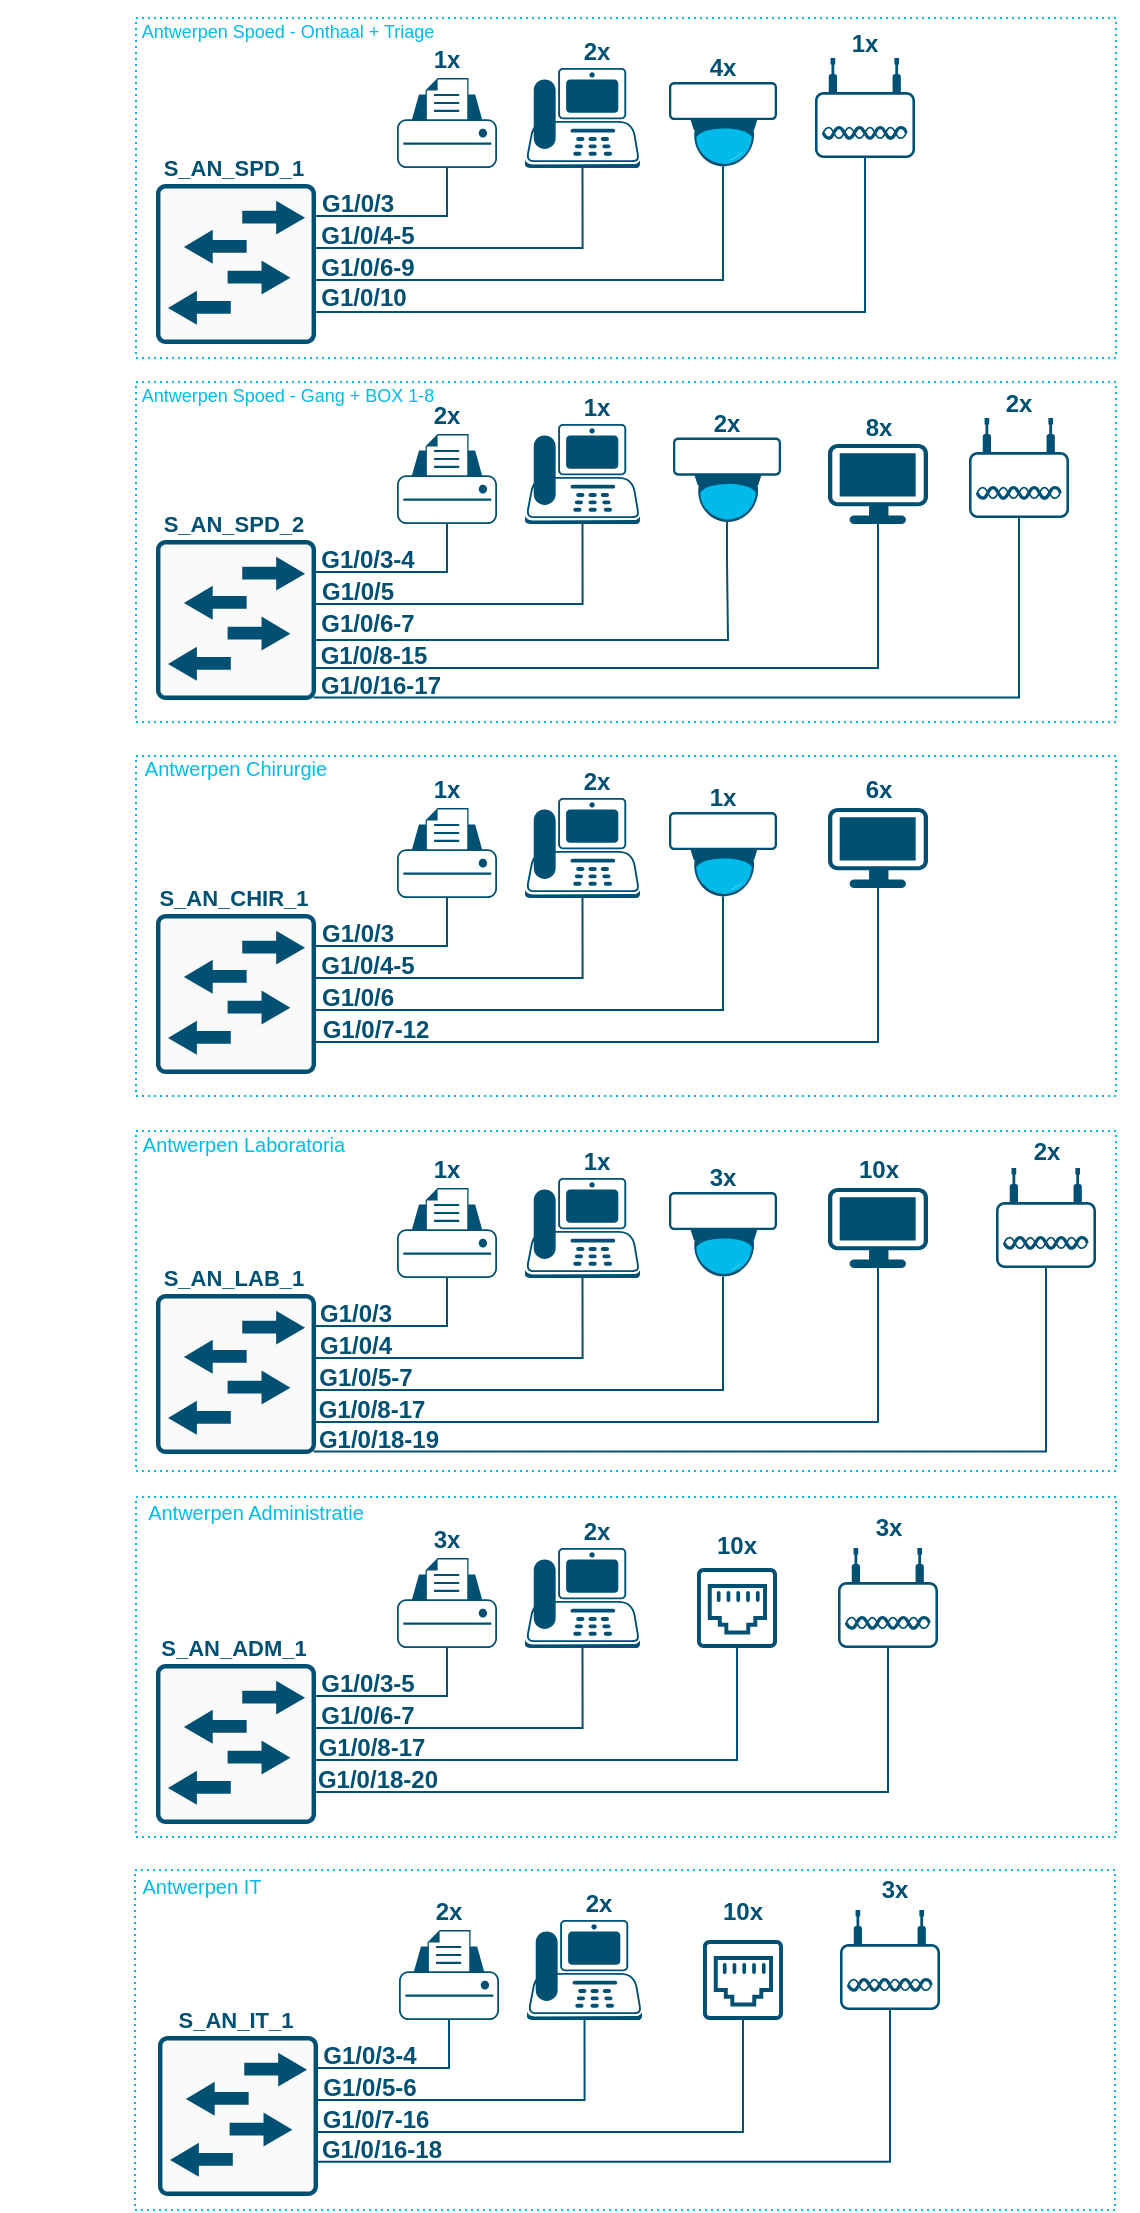 <mxfile version="24.7.17">
  <diagram name="Pagina-1" id="FfZyJJISelnO_vb4mKer">
    <mxGraphModel dx="1037" dy="549" grid="1" gridSize="10" guides="1" tooltips="1" connect="1" arrows="1" fold="1" page="1" pageScale="1" pageWidth="827" pageHeight="1169" math="0" shadow="0">
      <root>
        <mxCell id="0" />
        <mxCell id="1" parent="0" />
        <mxCell id="Db0PShTD42zC8VwYMhMY-1" value="" style="sketch=0;points=[[0,0.2,0,0,0],[0,0.4,0,0,0],[0,0.6,0,0,0],[0,0.8,0,0,0],[0.015,0.015,0,0,0],[0.015,0.985,0,0,0],[0.2,0,0,0,0],[0.2,1,0,0,0],[0.4,0,0,0,0],[0.4,1,0,0,0],[0.6,0,0,0,0],[0.6,1,0,0,0],[0.8,0,0,0,0],[0.8,1,0,0,0],[0.985,0.015,0,0,0],[0.985,0.985,0,0,0],[1,0.2,0,0,0],[1,0.4,0,0,0],[1,0.6,0,0,0],[1,0.8,0,0,0]];verticalLabelPosition=bottom;html=1;verticalAlign=top;aspect=fixed;align=center;pointerEvents=1;shape=mxgraph.cisco19.rect;prIcon=l2_switch;fillColor=#FAFAFA;strokeColor=#005073;" vertex="1" parent="1">
          <mxGeometry x="300" y="103" width="80" height="80" as="geometry" />
        </mxCell>
        <mxCell id="Db0PShTD42zC8VwYMhMY-2" value="&lt;span style=&quot;font-size: 11px;&quot;&gt;&lt;b&gt;S_AN_SPD_1&lt;/b&gt;&lt;/span&gt;" style="text;html=1;align=center;verticalAlign=middle;whiteSpace=wrap;rounded=0;fontColor=#005073;" vertex="1" parent="1">
          <mxGeometry x="309" y="80" width="60" height="30" as="geometry" />
        </mxCell>
        <mxCell id="Db0PShTD42zC8VwYMhMY-15" value="" style="points=[[0.22,0.185,0],[0.5,0,0],[0.78,0.185,0],[0.975,0.49,0],[1,0.73,0],[0.975,0.97,0],[0.5,1,0],[0.025,0.97,0],[0,0.73,0],[0.025,0.49,0]];verticalLabelPosition=bottom;sketch=0;html=1;verticalAlign=top;aspect=fixed;align=center;pointerEvents=1;shape=mxgraph.cisco19.printer;fillColor=#005073;strokeColor=none;" vertex="1" parent="1">
          <mxGeometry x="420.5" y="50" width="50" height="45" as="geometry" />
        </mxCell>
        <mxCell id="Db0PShTD42zC8VwYMhMY-16" value="" style="points=[[0.015,0.015,0],[0.5,0,0],[0.985,0.015,0],[1,0.22,0],[0.985,0.43,0],[0.73,0.85,0],[0.5,1,0],[0.285,0.85,0],[0.015,0.43,0],[0,0.22,0]];verticalLabelPosition=bottom;sketch=0;html=1;verticalAlign=top;aspect=fixed;align=center;pointerEvents=1;shape=mxgraph.cisco19.surveillance_camera;fillColor=#005073;strokeColor=none;" vertex="1" parent="1">
          <mxGeometry x="556.5" y="52" width="54" height="42.19" as="geometry" />
        </mxCell>
        <mxCell id="Db0PShTD42zC8VwYMhMY-17" value="" style="points=[[0.59,0,0],[0.87,0.015,0],[0.88,0.3,0],[0.99,0.99,0],[0.5,1,0],[0.01,0.99,0],[0.075,0.5,0],[0.17,0.115,0]];verticalLabelPosition=bottom;sketch=0;html=1;verticalAlign=top;aspect=fixed;align=center;pointerEvents=1;shape=mxgraph.cisco19.ip_phone;fillColor=#005073;strokeColor=none;" vertex="1" parent="1">
          <mxGeometry x="484.5" y="45" width="57.5" height="50" as="geometry" />
        </mxCell>
        <mxCell id="Db0PShTD42zC8VwYMhMY-30" value="G1/0/3" style="text;html=1;align=center;verticalAlign=middle;whiteSpace=wrap;rounded=0;fontFamily=Helvetica;fontSize=12;fontColor=#005073;fontStyle=1" vertex="1" parent="1">
          <mxGeometry x="370.5" y="98" width="60" height="30" as="geometry" />
        </mxCell>
        <mxCell id="Db0PShTD42zC8VwYMhMY-33" style="edgeStyle=orthogonalEdgeStyle;shape=connector;rounded=0;orthogonalLoop=1;jettySize=auto;html=1;exitX=0.5;exitY=1;exitDx=0;exitDy=0;exitPerimeter=0;entryX=1;entryY=0.2;entryDx=0;entryDy=0;entryPerimeter=0;strokeColor=#005073;align=center;verticalAlign=middle;fontFamily=Helvetica;fontSize=12;fontColor=#005073;labelBackgroundColor=default;endArrow=none;endFill=0;" edge="1" parent="1" source="Db0PShTD42zC8VwYMhMY-15" target="Db0PShTD42zC8VwYMhMY-1">
          <mxGeometry relative="1" as="geometry" />
        </mxCell>
        <mxCell id="Db0PShTD42zC8VwYMhMY-34" style="edgeStyle=orthogonalEdgeStyle;shape=connector;rounded=0;orthogonalLoop=1;jettySize=auto;html=1;exitX=0.5;exitY=1;exitDx=0;exitDy=0;exitPerimeter=0;entryX=1;entryY=0.4;entryDx=0;entryDy=0;entryPerimeter=0;strokeColor=#005073;align=center;verticalAlign=middle;fontFamily=Helvetica;fontSize=12;fontColor=#005073;labelBackgroundColor=default;endArrow=none;endFill=0;" edge="1" parent="1" source="Db0PShTD42zC8VwYMhMY-17" target="Db0PShTD42zC8VwYMhMY-1">
          <mxGeometry relative="1" as="geometry" />
        </mxCell>
        <mxCell id="Db0PShTD42zC8VwYMhMY-35" style="edgeStyle=orthogonalEdgeStyle;shape=connector;rounded=0;orthogonalLoop=1;jettySize=auto;html=1;exitX=0.5;exitY=1;exitDx=0;exitDy=0;exitPerimeter=0;entryX=1;entryY=0.6;entryDx=0;entryDy=0;entryPerimeter=0;strokeColor=#005073;align=center;verticalAlign=middle;fontFamily=Helvetica;fontSize=12;fontColor=#005073;labelBackgroundColor=default;endArrow=none;endFill=0;" edge="1" parent="1" source="Db0PShTD42zC8VwYMhMY-16" target="Db0PShTD42zC8VwYMhMY-1">
          <mxGeometry relative="1" as="geometry" />
        </mxCell>
        <mxCell id="Db0PShTD42zC8VwYMhMY-36" value="G1/0/4-5" style="text;html=1;align=center;verticalAlign=middle;whiteSpace=wrap;rounded=0;fontFamily=Helvetica;fontSize=12;fontColor=#005073;fontStyle=1" vertex="1" parent="1">
          <mxGeometry x="375.5" y="114" width="60" height="30" as="geometry" />
        </mxCell>
        <mxCell id="Db0PShTD42zC8VwYMhMY-37" value="G1/0/6-9" style="text;html=1;align=center;verticalAlign=middle;whiteSpace=wrap;rounded=0;fontFamily=Helvetica;fontSize=12;fontColor=#005073;fontStyle=1" vertex="1" parent="1">
          <mxGeometry x="376" y="130" width="60" height="30" as="geometry" />
        </mxCell>
        <mxCell id="Db0PShTD42zC8VwYMhMY-38" value="&lt;div&gt;&lt;b style=&quot;&quot;&gt;&lt;font style=&quot;font-size: 12px;&quot;&gt;1x&lt;/font&gt;&lt;/b&gt;&lt;/div&gt;" style="text;html=1;align=center;verticalAlign=middle;whiteSpace=wrap;rounded=0;fontColor=#005073;" vertex="1" parent="1">
          <mxGeometry x="400" y="26" width="91" height="30" as="geometry" />
        </mxCell>
        <mxCell id="Db0PShTD42zC8VwYMhMY-40" value="&lt;div&gt;&lt;b style=&quot;&quot;&gt;&lt;font style=&quot;font-size: 12px;&quot;&gt;2x&lt;/font&gt;&lt;/b&gt;&lt;/div&gt;" style="text;html=1;align=center;verticalAlign=middle;whiteSpace=wrap;rounded=0;fontColor=#005073;" vertex="1" parent="1">
          <mxGeometry x="474.5" y="22" width="91" height="30" as="geometry" />
        </mxCell>
        <mxCell id="Db0PShTD42zC8VwYMhMY-41" value="&lt;div&gt;&lt;b style=&quot;&quot;&gt;&lt;font style=&quot;font-size: 12px;&quot;&gt;4x&lt;/font&gt;&lt;/b&gt;&lt;/div&gt;" style="text;html=1;align=center;verticalAlign=middle;whiteSpace=wrap;rounded=0;fontColor=#005073;" vertex="1" parent="1">
          <mxGeometry x="538" y="30" width="91" height="30" as="geometry" />
        </mxCell>
        <mxCell id="Db0PShTD42zC8VwYMhMY-42" value="" style="sketch=0;points=[[0,0.2,0,0,0],[0,0.4,0,0,0],[0,0.6,0,0,0],[0,0.8,0,0,0],[0.015,0.015,0,0,0],[0.015,0.985,0,0,0],[0.2,0,0,0,0],[0.2,1,0,0,0],[0.4,0,0,0,0],[0.4,1,0,0,0],[0.6,0,0,0,0],[0.6,1,0,0,0],[0.8,0,0,0,0],[0.8,1,0,0,0],[0.985,0.015,0,0,0],[0.985,0.985,0,0,0],[1,0.2,0,0,0],[1,0.4,0,0,0],[1,0.6,0,0,0],[1,0.8,0,0,0]];verticalLabelPosition=bottom;html=1;verticalAlign=top;aspect=fixed;align=center;pointerEvents=1;shape=mxgraph.cisco19.rect;prIcon=l2_switch;fillColor=#FAFAFA;strokeColor=#005073;" vertex="1" parent="1">
          <mxGeometry x="300" y="281" width="80" height="80" as="geometry" />
        </mxCell>
        <mxCell id="Db0PShTD42zC8VwYMhMY-43" value="&lt;span style=&quot;font-size: 11px;&quot;&gt;&lt;b&gt;S_AN_SPD_2&lt;/b&gt;&lt;/span&gt;" style="text;html=1;align=center;verticalAlign=middle;whiteSpace=wrap;rounded=0;fontColor=#005073;" vertex="1" parent="1">
          <mxGeometry x="309" y="258" width="60" height="30" as="geometry" />
        </mxCell>
        <mxCell id="Db0PShTD42zC8VwYMhMY-44" value="" style="points=[[0.22,0.185,0],[0.5,0,0],[0.78,0.185,0],[0.975,0.49,0],[1,0.73,0],[0.975,0.97,0],[0.5,1,0],[0.025,0.97,0],[0,0.73,0],[0.025,0.49,0]];verticalLabelPosition=bottom;sketch=0;html=1;verticalAlign=top;aspect=fixed;align=center;pointerEvents=1;shape=mxgraph.cisco19.printer;fillColor=#005073;strokeColor=none;" vertex="1" parent="1">
          <mxGeometry x="420.5" y="228" width="50" height="45" as="geometry" />
        </mxCell>
        <mxCell id="Db0PShTD42zC8VwYMhMY-46" value="" style="points=[[0.59,0,0],[0.87,0.015,0],[0.88,0.3,0],[0.99,0.99,0],[0.5,1,0],[0.01,0.99,0],[0.075,0.5,0],[0.17,0.115,0]];verticalLabelPosition=bottom;sketch=0;html=1;verticalAlign=top;aspect=fixed;align=center;pointerEvents=1;shape=mxgraph.cisco19.ip_phone;fillColor=#005073;strokeColor=none;" vertex="1" parent="1">
          <mxGeometry x="484.5" y="223" width="57.5" height="50" as="geometry" />
        </mxCell>
        <mxCell id="Db0PShTD42zC8VwYMhMY-47" value="G1/0/3-4" style="text;html=1;align=center;verticalAlign=middle;whiteSpace=wrap;rounded=0;fontFamily=Helvetica;fontSize=12;fontColor=#005073;fontStyle=1" vertex="1" parent="1">
          <mxGeometry x="375.5" y="276" width="60" height="30" as="geometry" />
        </mxCell>
        <mxCell id="Db0PShTD42zC8VwYMhMY-48" style="edgeStyle=orthogonalEdgeStyle;shape=connector;rounded=0;orthogonalLoop=1;jettySize=auto;html=1;exitX=0.5;exitY=1;exitDx=0;exitDy=0;exitPerimeter=0;entryX=1;entryY=0.2;entryDx=0;entryDy=0;entryPerimeter=0;strokeColor=#005073;align=center;verticalAlign=middle;fontFamily=Helvetica;fontSize=12;fontColor=#005073;labelBackgroundColor=default;endArrow=none;endFill=0;" edge="1" parent="1" source="Db0PShTD42zC8VwYMhMY-44" target="Db0PShTD42zC8VwYMhMY-42">
          <mxGeometry relative="1" as="geometry" />
        </mxCell>
        <mxCell id="Db0PShTD42zC8VwYMhMY-49" style="edgeStyle=orthogonalEdgeStyle;shape=connector;rounded=0;orthogonalLoop=1;jettySize=auto;html=1;exitX=0.5;exitY=1;exitDx=0;exitDy=0;exitPerimeter=0;entryX=1;entryY=0.4;entryDx=0;entryDy=0;entryPerimeter=0;strokeColor=#005073;align=center;verticalAlign=middle;fontFamily=Helvetica;fontSize=12;fontColor=#005073;labelBackgroundColor=default;endArrow=none;endFill=0;" edge="1" parent="1" source="Db0PShTD42zC8VwYMhMY-46" target="Db0PShTD42zC8VwYMhMY-42">
          <mxGeometry relative="1" as="geometry" />
        </mxCell>
        <mxCell id="Db0PShTD42zC8VwYMhMY-51" value="G1/0/5" style="text;html=1;align=center;verticalAlign=middle;whiteSpace=wrap;rounded=0;fontFamily=Helvetica;fontSize=12;fontColor=#005073;fontStyle=1" vertex="1" parent="1">
          <mxGeometry x="370.5" y="292" width="60" height="30" as="geometry" />
        </mxCell>
        <mxCell id="Db0PShTD42zC8VwYMhMY-52" value="G1/0/6-7" style="text;html=1;align=center;verticalAlign=middle;whiteSpace=wrap;rounded=0;fontFamily=Helvetica;fontSize=12;fontColor=#005073;fontStyle=1" vertex="1" parent="1">
          <mxGeometry x="376" y="308" width="60" height="30" as="geometry" />
        </mxCell>
        <mxCell id="Db0PShTD42zC8VwYMhMY-53" value="&lt;div&gt;&lt;b style=&quot;&quot;&gt;&lt;font style=&quot;font-size: 12px;&quot;&gt;2x&lt;/font&gt;&lt;/b&gt;&lt;/div&gt;" style="text;html=1;align=center;verticalAlign=middle;whiteSpace=wrap;rounded=0;fontColor=#005073;" vertex="1" parent="1">
          <mxGeometry x="400" y="204" width="91" height="30" as="geometry" />
        </mxCell>
        <mxCell id="Db0PShTD42zC8VwYMhMY-54" value="&lt;div&gt;&lt;b style=&quot;&quot;&gt;&lt;font style=&quot;font-size: 12px;&quot;&gt;1x&lt;/font&gt;&lt;/b&gt;&lt;/div&gt;" style="text;html=1;align=center;verticalAlign=middle;whiteSpace=wrap;rounded=0;fontColor=#005073;" vertex="1" parent="1">
          <mxGeometry x="474.5" y="200" width="91" height="30" as="geometry" />
        </mxCell>
        <mxCell id="Db0PShTD42zC8VwYMhMY-55" value="&lt;div&gt;&lt;b style=&quot;&quot;&gt;&lt;font style=&quot;font-size: 12px;&quot;&gt;8x&lt;/font&gt;&lt;/b&gt;&lt;/div&gt;" style="text;html=1;align=center;verticalAlign=middle;whiteSpace=wrap;rounded=0;fontColor=#005073;" vertex="1" parent="1">
          <mxGeometry x="615.5" y="210" width="91" height="30" as="geometry" />
        </mxCell>
        <mxCell id="Db0PShTD42zC8VwYMhMY-56" value="" style="points=[[0.03,0.36,0],[0.18,0,0],[0.5,0.34,0],[0.82,0,0],[0.97,0.36,0],[1,0.67,0],[0.975,0.975,0],[0.5,1,0],[0.025,0.975,0],[0,0.67,0]];verticalLabelPosition=bottom;sketch=0;html=1;verticalAlign=top;aspect=fixed;align=center;pointerEvents=1;shape=mxgraph.cisco19.wireless_access_point;fillColor=#005073;strokeColor=none;rounded=0;fontFamily=Helvetica;fontSize=12;fontColor=#005073;" vertex="1" parent="1">
          <mxGeometry x="629.5" y="40" width="50" height="50" as="geometry" />
        </mxCell>
        <mxCell id="Db0PShTD42zC8VwYMhMY-57" style="edgeStyle=orthogonalEdgeStyle;shape=connector;rounded=0;orthogonalLoop=1;jettySize=auto;html=1;exitX=0.5;exitY=1;exitDx=0;exitDy=0;exitPerimeter=0;entryX=1;entryY=0.8;entryDx=0;entryDy=0;entryPerimeter=0;strokeColor=#005073;align=center;verticalAlign=middle;fontFamily=Helvetica;fontSize=12;fontColor=#005073;labelBackgroundColor=default;endArrow=none;endFill=0;" edge="1" parent="1" source="Db0PShTD42zC8VwYMhMY-56" target="Db0PShTD42zC8VwYMhMY-1">
          <mxGeometry relative="1" as="geometry" />
        </mxCell>
        <mxCell id="Db0PShTD42zC8VwYMhMY-58" value="&lt;div&gt;&lt;b style=&quot;&quot;&gt;&lt;font style=&quot;font-size: 12px;&quot;&gt;1x&lt;/font&gt;&lt;/b&gt;&lt;/div&gt;" style="text;html=1;align=center;verticalAlign=middle;whiteSpace=wrap;rounded=0;fontColor=#005073;" vertex="1" parent="1">
          <mxGeometry x="609" y="18" width="91" height="30" as="geometry" />
        </mxCell>
        <mxCell id="Db0PShTD42zC8VwYMhMY-59" value="" style="points=[[0.03,0.03,0],[0.5,0,0],[0.97,0.03,0],[1,0.4,0],[0.97,0.745,0],[0.5,1,0],[0.03,0.745,0],[0,0.4,0]];verticalLabelPosition=bottom;sketch=0;html=1;verticalAlign=top;aspect=fixed;align=center;pointerEvents=1;shape=mxgraph.cisco19.workstation;fillColor=#005073;strokeColor=none;rounded=0;fontFamily=Helvetica;fontSize=12;fontColor=#005073;" vertex="1" parent="1">
          <mxGeometry x="636" y="233" width="50" height="40" as="geometry" />
        </mxCell>
        <mxCell id="Db0PShTD42zC8VwYMhMY-61" value="" style="points=[[0.03,0.36,0],[0.18,0,0],[0.5,0.34,0],[0.82,0,0],[0.97,0.36,0],[1,0.67,0],[0.975,0.975,0],[0.5,1,0],[0.025,0.975,0],[0,0.67,0]];verticalLabelPosition=bottom;sketch=0;html=1;verticalAlign=top;aspect=fixed;align=center;pointerEvents=1;shape=mxgraph.cisco19.wireless_access_point;fillColor=#005073;strokeColor=none;rounded=0;fontFamily=Helvetica;fontSize=12;fontColor=#005073;" vertex="1" parent="1">
          <mxGeometry x="706.5" y="220" width="50" height="50" as="geometry" />
        </mxCell>
        <mxCell id="Db0PShTD42zC8VwYMhMY-64" value="&lt;div&gt;&lt;b style=&quot;&quot;&gt;&lt;font style=&quot;font-size: 12px;&quot;&gt;2x&lt;/font&gt;&lt;/b&gt;&lt;/div&gt;" style="text;html=1;align=center;verticalAlign=middle;whiteSpace=wrap;rounded=0;fontColor=#005073;" vertex="1" parent="1">
          <mxGeometry x="685.5" y="198" width="91" height="30" as="geometry" />
        </mxCell>
        <mxCell id="Db0PShTD42zC8VwYMhMY-68" value="" style="sketch=0;points=[[0,0.2,0,0,0],[0,0.4,0,0,0],[0,0.6,0,0,0],[0,0.8,0,0,0],[0.015,0.015,0,0,0],[0.015,0.985,0,0,0],[0.2,0,0,0,0],[0.2,1,0,0,0],[0.4,0,0,0,0],[0.4,1,0,0,0],[0.6,0,0,0,0],[0.6,1,0,0,0],[0.8,0,0,0,0],[0.8,1,0,0,0],[0.985,0.015,0,0,0],[0.985,0.985,0,0,0],[1,0.2,0,0,0],[1,0.4,0,0,0],[1,0.6,0,0,0],[1,0.8,0,0,0]];verticalLabelPosition=bottom;html=1;verticalAlign=top;aspect=fixed;align=center;pointerEvents=1;shape=mxgraph.cisco19.rect;prIcon=l2_switch;fillColor=#FAFAFA;strokeColor=#005073;" vertex="1" parent="1">
          <mxGeometry x="300" y="468" width="80" height="80" as="geometry" />
        </mxCell>
        <mxCell id="Db0PShTD42zC8VwYMhMY-69" value="&lt;span style=&quot;font-size: 11px;&quot;&gt;&lt;b&gt;S_AN_CHIR_1&lt;/b&gt;&lt;/span&gt;" style="text;html=1;align=center;verticalAlign=middle;whiteSpace=wrap;rounded=0;fontColor=#005073;" vertex="1" parent="1">
          <mxGeometry x="309" y="445" width="60" height="30" as="geometry" />
        </mxCell>
        <mxCell id="Db0PShTD42zC8VwYMhMY-70" value="" style="points=[[0.22,0.185,0],[0.5,0,0],[0.78,0.185,0],[0.975,0.49,0],[1,0.73,0],[0.975,0.97,0],[0.5,1,0],[0.025,0.97,0],[0,0.73,0],[0.025,0.49,0]];verticalLabelPosition=bottom;sketch=0;html=1;verticalAlign=top;aspect=fixed;align=center;pointerEvents=1;shape=mxgraph.cisco19.printer;fillColor=#005073;strokeColor=none;" vertex="1" parent="1">
          <mxGeometry x="420.5" y="415" width="50" height="45" as="geometry" />
        </mxCell>
        <mxCell id="Db0PShTD42zC8VwYMhMY-71" value="" style="points=[[0.015,0.015,0],[0.5,0,0],[0.985,0.015,0],[1,0.22,0],[0.985,0.43,0],[0.73,0.85,0],[0.5,1,0],[0.285,0.85,0],[0.015,0.43,0],[0,0.22,0]];verticalLabelPosition=bottom;sketch=0;html=1;verticalAlign=top;aspect=fixed;align=center;pointerEvents=1;shape=mxgraph.cisco19.surveillance_camera;fillColor=#005073;strokeColor=none;" vertex="1" parent="1">
          <mxGeometry x="556.5" y="417" width="54" height="42.19" as="geometry" />
        </mxCell>
        <mxCell id="Db0PShTD42zC8VwYMhMY-72" value="" style="points=[[0.59,0,0],[0.87,0.015,0],[0.88,0.3,0],[0.99,0.99,0],[0.5,1,0],[0.01,0.99,0],[0.075,0.5,0],[0.17,0.115,0]];verticalLabelPosition=bottom;sketch=0;html=1;verticalAlign=top;aspect=fixed;align=center;pointerEvents=1;shape=mxgraph.cisco19.ip_phone;fillColor=#005073;strokeColor=none;" vertex="1" parent="1">
          <mxGeometry x="484.5" y="410" width="57.5" height="50" as="geometry" />
        </mxCell>
        <mxCell id="Db0PShTD42zC8VwYMhMY-73" value="G1/0/3" style="text;html=1;align=center;verticalAlign=middle;whiteSpace=wrap;rounded=0;fontFamily=Helvetica;fontSize=12;fontColor=#005073;fontStyle=1" vertex="1" parent="1">
          <mxGeometry x="370.5" y="463" width="60" height="30" as="geometry" />
        </mxCell>
        <mxCell id="Db0PShTD42zC8VwYMhMY-74" style="edgeStyle=orthogonalEdgeStyle;shape=connector;rounded=0;orthogonalLoop=1;jettySize=auto;html=1;exitX=0.5;exitY=1;exitDx=0;exitDy=0;exitPerimeter=0;entryX=1;entryY=0.2;entryDx=0;entryDy=0;entryPerimeter=0;strokeColor=#005073;align=center;verticalAlign=middle;fontFamily=Helvetica;fontSize=12;fontColor=#005073;labelBackgroundColor=default;endArrow=none;endFill=0;" edge="1" parent="1" source="Db0PShTD42zC8VwYMhMY-70" target="Db0PShTD42zC8VwYMhMY-68">
          <mxGeometry relative="1" as="geometry" />
        </mxCell>
        <mxCell id="Db0PShTD42zC8VwYMhMY-75" style="edgeStyle=orthogonalEdgeStyle;shape=connector;rounded=0;orthogonalLoop=1;jettySize=auto;html=1;exitX=0.5;exitY=1;exitDx=0;exitDy=0;exitPerimeter=0;entryX=1;entryY=0.4;entryDx=0;entryDy=0;entryPerimeter=0;strokeColor=#005073;align=center;verticalAlign=middle;fontFamily=Helvetica;fontSize=12;fontColor=#005073;labelBackgroundColor=default;endArrow=none;endFill=0;" edge="1" parent="1" source="Db0PShTD42zC8VwYMhMY-72" target="Db0PShTD42zC8VwYMhMY-68">
          <mxGeometry relative="1" as="geometry" />
        </mxCell>
        <mxCell id="Db0PShTD42zC8VwYMhMY-76" style="edgeStyle=orthogonalEdgeStyle;shape=connector;rounded=0;orthogonalLoop=1;jettySize=auto;html=1;exitX=0.5;exitY=1;exitDx=0;exitDy=0;exitPerimeter=0;entryX=1;entryY=0.6;entryDx=0;entryDy=0;entryPerimeter=0;strokeColor=#005073;align=center;verticalAlign=middle;fontFamily=Helvetica;fontSize=12;fontColor=#005073;labelBackgroundColor=default;endArrow=none;endFill=0;" edge="1" parent="1" source="Db0PShTD42zC8VwYMhMY-71" target="Db0PShTD42zC8VwYMhMY-68">
          <mxGeometry relative="1" as="geometry" />
        </mxCell>
        <mxCell id="Db0PShTD42zC8VwYMhMY-77" value="G1/0/4-5" style="text;html=1;align=center;verticalAlign=middle;whiteSpace=wrap;rounded=0;fontFamily=Helvetica;fontSize=12;fontColor=#005073;fontStyle=1" vertex="1" parent="1">
          <mxGeometry x="375.5" y="479" width="60" height="30" as="geometry" />
        </mxCell>
        <mxCell id="Db0PShTD42zC8VwYMhMY-78" value="G1/0/6" style="text;html=1;align=center;verticalAlign=middle;whiteSpace=wrap;rounded=0;fontFamily=Helvetica;fontSize=12;fontColor=#005073;fontStyle=1" vertex="1" parent="1">
          <mxGeometry x="371" y="495" width="60" height="30" as="geometry" />
        </mxCell>
        <mxCell id="Db0PShTD42zC8VwYMhMY-79" value="&lt;div&gt;&lt;b style=&quot;&quot;&gt;&lt;font style=&quot;font-size: 12px;&quot;&gt;1x&lt;/font&gt;&lt;/b&gt;&lt;/div&gt;" style="text;html=1;align=center;verticalAlign=middle;whiteSpace=wrap;rounded=0;fontColor=#005073;" vertex="1" parent="1">
          <mxGeometry x="400" y="391" width="91" height="30" as="geometry" />
        </mxCell>
        <mxCell id="Db0PShTD42zC8VwYMhMY-80" value="&lt;div&gt;&lt;b style=&quot;&quot;&gt;&lt;font style=&quot;font-size: 12px;&quot;&gt;2x&lt;/font&gt;&lt;/b&gt;&lt;/div&gt;" style="text;html=1;align=center;verticalAlign=middle;whiteSpace=wrap;rounded=0;fontColor=#005073;" vertex="1" parent="1">
          <mxGeometry x="474.5" y="387" width="91" height="30" as="geometry" />
        </mxCell>
        <mxCell id="Db0PShTD42zC8VwYMhMY-81" value="&lt;div&gt;&lt;b style=&quot;&quot;&gt;&lt;font style=&quot;font-size: 12px;&quot;&gt;1x&lt;/font&gt;&lt;/b&gt;&lt;/div&gt;" style="text;html=1;align=center;verticalAlign=middle;whiteSpace=wrap;rounded=0;fontColor=#005073;" vertex="1" parent="1">
          <mxGeometry x="538" y="395" width="91" height="30" as="geometry" />
        </mxCell>
        <mxCell id="Db0PShTD42zC8VwYMhMY-84" value="" style="points=[[0.03,0.03,0],[0.5,0,0],[0.97,0.03,0],[1,0.4,0],[0.97,0.745,0],[0.5,1,0],[0.03,0.745,0],[0,0.4,0]];verticalLabelPosition=bottom;sketch=0;html=1;verticalAlign=top;aspect=fixed;align=center;pointerEvents=1;shape=mxgraph.cisco19.workstation;fillColor=#005073;strokeColor=none;rounded=0;fontFamily=Helvetica;fontSize=12;fontColor=#005073;" vertex="1" parent="1">
          <mxGeometry x="636" y="415" width="50" height="40" as="geometry" />
        </mxCell>
        <mxCell id="Db0PShTD42zC8VwYMhMY-85" style="edgeStyle=orthogonalEdgeStyle;shape=connector;rounded=0;orthogonalLoop=1;jettySize=auto;html=1;exitX=0.5;exitY=1;exitDx=0;exitDy=0;exitPerimeter=0;entryX=1;entryY=0.8;entryDx=0;entryDy=0;entryPerimeter=0;strokeColor=#005073;align=center;verticalAlign=middle;fontFamily=Helvetica;fontSize=12;fontColor=#005073;labelBackgroundColor=default;endArrow=none;endFill=0;" edge="1" parent="1" source="Db0PShTD42zC8VwYMhMY-84" target="Db0PShTD42zC8VwYMhMY-68">
          <mxGeometry relative="1" as="geometry" />
        </mxCell>
        <mxCell id="Db0PShTD42zC8VwYMhMY-86" value="&lt;div&gt;&lt;b style=&quot;&quot;&gt;&lt;font style=&quot;font-size: 12px;&quot;&gt;6x&lt;/font&gt;&lt;/b&gt;&lt;/div&gt;" style="text;html=1;align=center;verticalAlign=middle;whiteSpace=wrap;rounded=0;fontColor=#005073;" vertex="1" parent="1">
          <mxGeometry x="615.5" y="391" width="91" height="30" as="geometry" />
        </mxCell>
        <mxCell id="Db0PShTD42zC8VwYMhMY-87" value="" style="sketch=0;points=[[0,0.2,0,0,0],[0,0.4,0,0,0],[0,0.6,0,0,0],[0,0.8,0,0,0],[0.015,0.015,0,0,0],[0.015,0.985,0,0,0],[0.2,0,0,0,0],[0.2,1,0,0,0],[0.4,0,0,0,0],[0.4,1,0,0,0],[0.6,0,0,0,0],[0.6,1,0,0,0],[0.8,0,0,0,0],[0.8,1,0,0,0],[0.985,0.015,0,0,0],[0.985,0.985,0,0,0],[1,0.2,0,0,0],[1,0.4,0,0,0],[1,0.6,0,0,0],[1,0.8,0,0,0]];verticalLabelPosition=bottom;html=1;verticalAlign=top;aspect=fixed;align=center;pointerEvents=1;shape=mxgraph.cisco19.rect;prIcon=l2_switch;fillColor=#FAFAFA;strokeColor=#005073;" vertex="1" parent="1">
          <mxGeometry x="300" y="658" width="80" height="80" as="geometry" />
        </mxCell>
        <mxCell id="Db0PShTD42zC8VwYMhMY-88" value="&lt;span style=&quot;font-size: 11px;&quot;&gt;&lt;b&gt;S_AN_LAB_1&lt;/b&gt;&lt;/span&gt;" style="text;html=1;align=center;verticalAlign=middle;whiteSpace=wrap;rounded=0;fontColor=#005073;" vertex="1" parent="1">
          <mxGeometry x="309" y="635" width="60" height="30" as="geometry" />
        </mxCell>
        <mxCell id="Db0PShTD42zC8VwYMhMY-89" value="" style="points=[[0.22,0.185,0],[0.5,0,0],[0.78,0.185,0],[0.975,0.49,0],[1,0.73,0],[0.975,0.97,0],[0.5,1,0],[0.025,0.97,0],[0,0.73,0],[0.025,0.49,0]];verticalLabelPosition=bottom;sketch=0;html=1;verticalAlign=top;aspect=fixed;align=center;pointerEvents=1;shape=mxgraph.cisco19.printer;fillColor=#005073;strokeColor=none;" vertex="1" parent="1">
          <mxGeometry x="420.5" y="605" width="50" height="45" as="geometry" />
        </mxCell>
        <mxCell id="Db0PShTD42zC8VwYMhMY-90" value="" style="points=[[0.015,0.015,0],[0.5,0,0],[0.985,0.015,0],[1,0.22,0],[0.985,0.43,0],[0.73,0.85,0],[0.5,1,0],[0.285,0.85,0],[0.015,0.43,0],[0,0.22,0]];verticalLabelPosition=bottom;sketch=0;html=1;verticalAlign=top;aspect=fixed;align=center;pointerEvents=1;shape=mxgraph.cisco19.surveillance_camera;fillColor=#005073;strokeColor=none;" vertex="1" parent="1">
          <mxGeometry x="556.5" y="607" width="54" height="42.19" as="geometry" />
        </mxCell>
        <mxCell id="Db0PShTD42zC8VwYMhMY-91" value="" style="points=[[0.59,0,0],[0.87,0.015,0],[0.88,0.3,0],[0.99,0.99,0],[0.5,1,0],[0.01,0.99,0],[0.075,0.5,0],[0.17,0.115,0]];verticalLabelPosition=bottom;sketch=0;html=1;verticalAlign=top;aspect=fixed;align=center;pointerEvents=1;shape=mxgraph.cisco19.ip_phone;fillColor=#005073;strokeColor=none;" vertex="1" parent="1">
          <mxGeometry x="484.5" y="600" width="57.5" height="50" as="geometry" />
        </mxCell>
        <mxCell id="Db0PShTD42zC8VwYMhMY-92" value="G1/0/3" style="text;html=1;align=center;verticalAlign=middle;whiteSpace=wrap;rounded=0;fontFamily=Helvetica;fontSize=12;fontColor=#005073;fontStyle=1" vertex="1" parent="1">
          <mxGeometry x="369.5" y="653" width="60" height="30" as="geometry" />
        </mxCell>
        <mxCell id="Db0PShTD42zC8VwYMhMY-93" style="edgeStyle=orthogonalEdgeStyle;shape=connector;rounded=0;orthogonalLoop=1;jettySize=auto;html=1;exitX=0.5;exitY=1;exitDx=0;exitDy=0;exitPerimeter=0;entryX=1;entryY=0.2;entryDx=0;entryDy=0;entryPerimeter=0;strokeColor=#005073;align=center;verticalAlign=middle;fontFamily=Helvetica;fontSize=12;fontColor=#005073;labelBackgroundColor=default;endArrow=none;endFill=0;" edge="1" parent="1" source="Db0PShTD42zC8VwYMhMY-89" target="Db0PShTD42zC8VwYMhMY-87">
          <mxGeometry relative="1" as="geometry" />
        </mxCell>
        <mxCell id="Db0PShTD42zC8VwYMhMY-94" style="edgeStyle=orthogonalEdgeStyle;shape=connector;rounded=0;orthogonalLoop=1;jettySize=auto;html=1;exitX=0.5;exitY=1;exitDx=0;exitDy=0;exitPerimeter=0;entryX=1;entryY=0.4;entryDx=0;entryDy=0;entryPerimeter=0;strokeColor=#005073;align=center;verticalAlign=middle;fontFamily=Helvetica;fontSize=12;fontColor=#005073;labelBackgroundColor=default;endArrow=none;endFill=0;" edge="1" parent="1" source="Db0PShTD42zC8VwYMhMY-91" target="Db0PShTD42zC8VwYMhMY-87">
          <mxGeometry relative="1" as="geometry" />
        </mxCell>
        <mxCell id="Db0PShTD42zC8VwYMhMY-95" style="edgeStyle=orthogonalEdgeStyle;shape=connector;rounded=0;orthogonalLoop=1;jettySize=auto;html=1;exitX=0.5;exitY=1;exitDx=0;exitDy=0;exitPerimeter=0;entryX=1;entryY=0.6;entryDx=0;entryDy=0;entryPerimeter=0;strokeColor=#005073;align=center;verticalAlign=middle;fontFamily=Helvetica;fontSize=12;fontColor=#005073;labelBackgroundColor=default;endArrow=none;endFill=0;" edge="1" parent="1" source="Db0PShTD42zC8VwYMhMY-90" target="Db0PShTD42zC8VwYMhMY-87">
          <mxGeometry relative="1" as="geometry" />
        </mxCell>
        <mxCell id="Db0PShTD42zC8VwYMhMY-96" value="G1/0/4" style="text;html=1;align=center;verticalAlign=middle;whiteSpace=wrap;rounded=0;fontFamily=Helvetica;fontSize=12;fontColor=#005073;fontStyle=1" vertex="1" parent="1">
          <mxGeometry x="369.5" y="669" width="60" height="30" as="geometry" />
        </mxCell>
        <mxCell id="Db0PShTD42zC8VwYMhMY-97" value="G1/0/5-7" style="text;html=1;align=center;verticalAlign=middle;whiteSpace=wrap;rounded=0;fontFamily=Helvetica;fontSize=12;fontColor=#005073;fontStyle=1" vertex="1" parent="1">
          <mxGeometry x="375" y="685" width="60" height="30" as="geometry" />
        </mxCell>
        <mxCell id="Db0PShTD42zC8VwYMhMY-98" value="&lt;div&gt;&lt;b style=&quot;&quot;&gt;&lt;font style=&quot;font-size: 12px;&quot;&gt;1x&lt;/font&gt;&lt;/b&gt;&lt;/div&gt;" style="text;html=1;align=center;verticalAlign=middle;whiteSpace=wrap;rounded=0;fontColor=#005073;" vertex="1" parent="1">
          <mxGeometry x="400" y="581" width="91" height="30" as="geometry" />
        </mxCell>
        <mxCell id="Db0PShTD42zC8VwYMhMY-99" value="&lt;div&gt;&lt;b style=&quot;&quot;&gt;&lt;font style=&quot;font-size: 12px;&quot;&gt;1x&lt;/font&gt;&lt;/b&gt;&lt;/div&gt;" style="text;html=1;align=center;verticalAlign=middle;whiteSpace=wrap;rounded=0;fontColor=#005073;" vertex="1" parent="1">
          <mxGeometry x="474.5" y="577" width="91" height="30" as="geometry" />
        </mxCell>
        <mxCell id="Db0PShTD42zC8VwYMhMY-100" value="&lt;div&gt;&lt;b style=&quot;&quot;&gt;&lt;font style=&quot;font-size: 12px;&quot;&gt;3x&lt;/font&gt;&lt;/b&gt;&lt;/div&gt;" style="text;html=1;align=center;verticalAlign=middle;whiteSpace=wrap;rounded=0;fontColor=#005073;" vertex="1" parent="1">
          <mxGeometry x="538" y="585" width="91" height="30" as="geometry" />
        </mxCell>
        <mxCell id="Db0PShTD42zC8VwYMhMY-101" value="" style="points=[[0.03,0.03,0],[0.5,0,0],[0.97,0.03,0],[1,0.4,0],[0.97,0.745,0],[0.5,1,0],[0.03,0.745,0],[0,0.4,0]];verticalLabelPosition=bottom;sketch=0;html=1;verticalAlign=top;aspect=fixed;align=center;pointerEvents=1;shape=mxgraph.cisco19.workstation;fillColor=#005073;strokeColor=none;rounded=0;fontFamily=Helvetica;fontSize=12;fontColor=#005073;" vertex="1" parent="1">
          <mxGeometry x="636" y="605" width="50" height="40" as="geometry" />
        </mxCell>
        <mxCell id="Db0PShTD42zC8VwYMhMY-102" style="edgeStyle=orthogonalEdgeStyle;shape=connector;rounded=0;orthogonalLoop=1;jettySize=auto;html=1;exitX=0.5;exitY=1;exitDx=0;exitDy=0;exitPerimeter=0;entryX=1;entryY=0.8;entryDx=0;entryDy=0;entryPerimeter=0;strokeColor=#005073;align=center;verticalAlign=middle;fontFamily=Helvetica;fontSize=12;fontColor=#005073;labelBackgroundColor=default;endArrow=none;endFill=0;" edge="1" parent="1" source="Db0PShTD42zC8VwYMhMY-101" target="Db0PShTD42zC8VwYMhMY-87">
          <mxGeometry relative="1" as="geometry" />
        </mxCell>
        <mxCell id="Db0PShTD42zC8VwYMhMY-103" value="&lt;div&gt;&lt;b style=&quot;&quot;&gt;&lt;font style=&quot;font-size: 12px;&quot;&gt;10x&lt;/font&gt;&lt;/b&gt;&lt;/div&gt;" style="text;html=1;align=center;verticalAlign=middle;whiteSpace=wrap;rounded=0;fontColor=#005073;" vertex="1" parent="1">
          <mxGeometry x="615.5" y="581" width="91" height="30" as="geometry" />
        </mxCell>
        <mxCell id="Db0PShTD42zC8VwYMhMY-104" value="" style="points=[[0.03,0.36,0],[0.18,0,0],[0.5,0.34,0],[0.82,0,0],[0.97,0.36,0],[1,0.67,0],[0.975,0.975,0],[0.5,1,0],[0.025,0.975,0],[0,0.67,0]];verticalLabelPosition=bottom;sketch=0;html=1;verticalAlign=top;aspect=fixed;align=center;pointerEvents=1;shape=mxgraph.cisco19.wireless_access_point;fillColor=#005073;strokeColor=none;rounded=0;fontFamily=Helvetica;fontSize=12;fontColor=#005073;" vertex="1" parent="1">
          <mxGeometry x="720" y="595" width="50" height="50" as="geometry" />
        </mxCell>
        <mxCell id="Db0PShTD42zC8VwYMhMY-105" style="edgeStyle=orthogonalEdgeStyle;shape=connector;rounded=0;orthogonalLoop=1;jettySize=auto;html=1;exitX=0.5;exitY=1;exitDx=0;exitDy=0;exitPerimeter=0;entryX=0.985;entryY=0.985;entryDx=0;entryDy=0;entryPerimeter=0;strokeColor=#005073;align=center;verticalAlign=middle;fontFamily=Helvetica;fontSize=12;fontColor=#005073;labelBackgroundColor=default;endArrow=none;endFill=0;" edge="1" parent="1" source="Db0PShTD42zC8VwYMhMY-104" target="Db0PShTD42zC8VwYMhMY-87">
          <mxGeometry relative="1" as="geometry">
            <Array as="points">
              <mxPoint x="745" y="737" />
            </Array>
          </mxGeometry>
        </mxCell>
        <mxCell id="Db0PShTD42zC8VwYMhMY-132" style="edgeStyle=orthogonalEdgeStyle;shape=connector;rounded=0;orthogonalLoop=1;jettySize=auto;html=1;exitX=1;exitY=0.6;exitDx=0;exitDy=0;exitPerimeter=0;strokeColor=#005073;align=center;verticalAlign=middle;fontFamily=Helvetica;fontSize=12;fontColor=#005073;labelBackgroundColor=default;endArrow=none;endFill=0;" edge="1" parent="1" source="Db0PShTD42zC8VwYMhMY-106" target="Db0PShTD42zC8VwYMhMY-131">
          <mxGeometry relative="1" as="geometry" />
        </mxCell>
        <mxCell id="Db0PShTD42zC8VwYMhMY-106" value="" style="sketch=0;points=[[0,0.2,0,0,0],[0,0.4,0,0,0],[0,0.6,0,0,0],[0,0.8,0,0,0],[0.015,0.015,0,0,0],[0.015,0.985,0,0,0],[0.2,0,0,0,0],[0.2,1,0,0,0],[0.4,0,0,0,0],[0.4,1,0,0,0],[0.6,0,0,0,0],[0.6,1,0,0,0],[0.8,0,0,0,0],[0.8,1,0,0,0],[0.985,0.015,0,0,0],[0.985,0.985,0,0,0],[1,0.2,0,0,0],[1,0.4,0,0,0],[1,0.6,0,0,0],[1,0.8,0,0,0]];verticalLabelPosition=bottom;html=1;verticalAlign=top;aspect=fixed;align=center;pointerEvents=1;shape=mxgraph.cisco19.rect;prIcon=l2_switch;fillColor=#FAFAFA;strokeColor=#005073;" vertex="1" parent="1">
          <mxGeometry x="300" y="843" width="80" height="80" as="geometry" />
        </mxCell>
        <mxCell id="Db0PShTD42zC8VwYMhMY-107" value="&lt;span style=&quot;font-size: 11px;&quot;&gt;&lt;b&gt;S_AN_ADM_1&lt;/b&gt;&lt;/span&gt;" style="text;html=1;align=center;verticalAlign=middle;whiteSpace=wrap;rounded=0;fontColor=#005073;" vertex="1" parent="1">
          <mxGeometry x="309" y="820" width="60" height="30" as="geometry" />
        </mxCell>
        <mxCell id="Db0PShTD42zC8VwYMhMY-108" value="" style="points=[[0.22,0.185,0],[0.5,0,0],[0.78,0.185,0],[0.975,0.49,0],[1,0.73,0],[0.975,0.97,0],[0.5,1,0],[0.025,0.97,0],[0,0.73,0],[0.025,0.49,0]];verticalLabelPosition=bottom;sketch=0;html=1;verticalAlign=top;aspect=fixed;align=center;pointerEvents=1;shape=mxgraph.cisco19.printer;fillColor=#005073;strokeColor=none;" vertex="1" parent="1">
          <mxGeometry x="420.5" y="790" width="50" height="45" as="geometry" />
        </mxCell>
        <mxCell id="Db0PShTD42zC8VwYMhMY-110" value="" style="points=[[0.59,0,0],[0.87,0.015,0],[0.88,0.3,0],[0.99,0.99,0],[0.5,1,0],[0.01,0.99,0],[0.075,0.5,0],[0.17,0.115,0]];verticalLabelPosition=bottom;sketch=0;html=1;verticalAlign=top;aspect=fixed;align=center;pointerEvents=1;shape=mxgraph.cisco19.ip_phone;fillColor=#005073;strokeColor=none;" vertex="1" parent="1">
          <mxGeometry x="484.5" y="785" width="57.5" height="50" as="geometry" />
        </mxCell>
        <mxCell id="Db0PShTD42zC8VwYMhMY-111" value="G1/0/3-5" style="text;html=1;align=center;verticalAlign=middle;whiteSpace=wrap;rounded=0;fontFamily=Helvetica;fontSize=12;fontColor=#005073;fontStyle=1" vertex="1" parent="1">
          <mxGeometry x="375.5" y="838" width="60" height="30" as="geometry" />
        </mxCell>
        <mxCell id="Db0PShTD42zC8VwYMhMY-112" style="edgeStyle=orthogonalEdgeStyle;shape=connector;rounded=0;orthogonalLoop=1;jettySize=auto;html=1;exitX=0.5;exitY=1;exitDx=0;exitDy=0;exitPerimeter=0;entryX=1;entryY=0.2;entryDx=0;entryDy=0;entryPerimeter=0;strokeColor=#005073;align=center;verticalAlign=middle;fontFamily=Helvetica;fontSize=12;fontColor=#005073;labelBackgroundColor=default;endArrow=none;endFill=0;" edge="1" parent="1" source="Db0PShTD42zC8VwYMhMY-108" target="Db0PShTD42zC8VwYMhMY-106">
          <mxGeometry relative="1" as="geometry" />
        </mxCell>
        <mxCell id="Db0PShTD42zC8VwYMhMY-113" style="edgeStyle=orthogonalEdgeStyle;shape=connector;rounded=0;orthogonalLoop=1;jettySize=auto;html=1;exitX=0.5;exitY=1;exitDx=0;exitDy=0;exitPerimeter=0;entryX=1;entryY=0.4;entryDx=0;entryDy=0;entryPerimeter=0;strokeColor=#005073;align=center;verticalAlign=middle;fontFamily=Helvetica;fontSize=12;fontColor=#005073;labelBackgroundColor=default;endArrow=none;endFill=0;" edge="1" parent="1" source="Db0PShTD42zC8VwYMhMY-110" target="Db0PShTD42zC8VwYMhMY-106">
          <mxGeometry relative="1" as="geometry" />
        </mxCell>
        <mxCell id="Db0PShTD42zC8VwYMhMY-115" value="G1/0/6-7" style="text;html=1;align=center;verticalAlign=middle;whiteSpace=wrap;rounded=0;fontFamily=Helvetica;fontSize=12;fontColor=#005073;fontStyle=1" vertex="1" parent="1">
          <mxGeometry x="375.5" y="854" width="60" height="30" as="geometry" />
        </mxCell>
        <mxCell id="Db0PShTD42zC8VwYMhMY-116" value="G1/0/8-17" style="text;html=1;align=center;verticalAlign=middle;whiteSpace=wrap;rounded=0;fontFamily=Helvetica;fontSize=12;fontColor=#005073;fontStyle=1" vertex="1" parent="1">
          <mxGeometry x="378" y="870" width="60" height="30" as="geometry" />
        </mxCell>
        <mxCell id="Db0PShTD42zC8VwYMhMY-117" value="&lt;div&gt;&lt;b style=&quot;&quot;&gt;&lt;font style=&quot;font-size: 12px;&quot;&gt;3x&lt;/font&gt;&lt;/b&gt;&lt;/div&gt;" style="text;html=1;align=center;verticalAlign=middle;whiteSpace=wrap;rounded=0;fontColor=#005073;" vertex="1" parent="1">
          <mxGeometry x="400" y="766" width="91" height="30" as="geometry" />
        </mxCell>
        <mxCell id="Db0PShTD42zC8VwYMhMY-118" value="&lt;div&gt;&lt;b style=&quot;&quot;&gt;&lt;font style=&quot;font-size: 12px;&quot;&gt;2x&lt;/font&gt;&lt;/b&gt;&lt;/div&gt;" style="text;html=1;align=center;verticalAlign=middle;whiteSpace=wrap;rounded=0;fontColor=#005073;" vertex="1" parent="1">
          <mxGeometry x="474.5" y="762" width="91" height="30" as="geometry" />
        </mxCell>
        <mxCell id="Db0PShTD42zC8VwYMhMY-122" value="&lt;div&gt;&lt;b style=&quot;&quot;&gt;&lt;font style=&quot;font-size: 12px;&quot;&gt;10x&lt;/font&gt;&lt;/b&gt;&lt;/div&gt;" style="text;html=1;align=center;verticalAlign=middle;whiteSpace=wrap;rounded=0;fontColor=#005073;" vertex="1" parent="1">
          <mxGeometry x="545" y="768.5" width="91" height="30" as="geometry" />
        </mxCell>
        <mxCell id="Db0PShTD42zC8VwYMhMY-123" value="" style="points=[[0.03,0.36,0],[0.18,0,0],[0.5,0.34,0],[0.82,0,0],[0.97,0.36,0],[1,0.67,0],[0.975,0.975,0],[0.5,1,0],[0.025,0.975,0],[0,0.67,0]];verticalLabelPosition=bottom;sketch=0;html=1;verticalAlign=top;aspect=fixed;align=center;pointerEvents=1;shape=mxgraph.cisco19.wireless_access_point;fillColor=#005073;strokeColor=none;rounded=0;fontFamily=Helvetica;fontSize=12;fontColor=#005073;" vertex="1" parent="1">
          <mxGeometry x="641" y="785" width="50" height="50" as="geometry" />
        </mxCell>
        <mxCell id="Db0PShTD42zC8VwYMhMY-124" style="edgeStyle=orthogonalEdgeStyle;shape=connector;rounded=0;orthogonalLoop=1;jettySize=auto;html=1;exitX=0.5;exitY=1;exitDx=0;exitDy=0;exitPerimeter=0;entryX=1;entryY=0.8;entryDx=0;entryDy=0;entryPerimeter=0;strokeColor=#005073;align=center;verticalAlign=middle;fontFamily=Helvetica;fontSize=12;fontColor=#005073;labelBackgroundColor=default;endArrow=none;endFill=0;" edge="1" parent="1" source="Db0PShTD42zC8VwYMhMY-123" target="Db0PShTD42zC8VwYMhMY-106">
          <mxGeometry relative="1" as="geometry">
            <Array as="points">
              <mxPoint x="666" y="907" />
            </Array>
          </mxGeometry>
        </mxCell>
        <mxCell id="Db0PShTD42zC8VwYMhMY-127" style="edgeStyle=orthogonalEdgeStyle;shape=connector;rounded=0;orthogonalLoop=1;jettySize=auto;html=1;exitX=0.5;exitY=1;exitDx=0;exitDy=0;exitPerimeter=0;strokeColor=#005073;align=center;verticalAlign=middle;fontFamily=Helvetica;fontSize=12;fontColor=#005073;labelBackgroundColor=default;endArrow=none;endFill=0;" edge="1" parent="1" source="Db0PShTD42zC8VwYMhMY-125">
          <mxGeometry relative="1" as="geometry">
            <mxPoint x="380" y="331" as="targetPoint" />
            <Array as="points">
              <mxPoint x="586" y="292" />
              <mxPoint x="586" y="310" />
              <mxPoint x="586" y="331" />
            </Array>
          </mxGeometry>
        </mxCell>
        <mxCell id="Db0PShTD42zC8VwYMhMY-125" value="" style="points=[[0.015,0.015,0],[0.5,0,0],[0.985,0.015,0],[1,0.22,0],[0.985,0.43,0],[0.73,0.85,0],[0.5,1,0],[0.285,0.85,0],[0.015,0.43,0],[0,0.22,0]];verticalLabelPosition=bottom;sketch=0;html=1;verticalAlign=top;aspect=fixed;align=center;pointerEvents=1;shape=mxgraph.cisco19.surveillance_camera;fillColor=#005073;strokeColor=none;" vertex="1" parent="1">
          <mxGeometry x="558.5" y="229.81" width="54" height="42.19" as="geometry" />
        </mxCell>
        <mxCell id="Db0PShTD42zC8VwYMhMY-128" style="edgeStyle=orthogonalEdgeStyle;shape=connector;rounded=0;orthogonalLoop=1;jettySize=auto;html=1;exitX=0.5;exitY=1;exitDx=0;exitDy=0;exitPerimeter=0;entryX=1;entryY=0.8;entryDx=0;entryDy=0;entryPerimeter=0;strokeColor=#005073;align=center;verticalAlign=middle;fontFamily=Helvetica;fontSize=12;fontColor=#005073;labelBackgroundColor=default;endArrow=none;endFill=0;" edge="1" parent="1" source="Db0PShTD42zC8VwYMhMY-59" target="Db0PShTD42zC8VwYMhMY-42">
          <mxGeometry relative="1" as="geometry" />
        </mxCell>
        <mxCell id="Db0PShTD42zC8VwYMhMY-129" style="edgeStyle=orthogonalEdgeStyle;shape=connector;rounded=0;orthogonalLoop=1;jettySize=auto;html=1;exitX=0.5;exitY=1;exitDx=0;exitDy=0;exitPerimeter=0;entryX=0.985;entryY=0.985;entryDx=0;entryDy=0;entryPerimeter=0;strokeColor=#005073;align=center;verticalAlign=middle;fontFamily=Helvetica;fontSize=12;fontColor=#005073;labelBackgroundColor=default;endArrow=none;endFill=0;" edge="1" parent="1" source="Db0PShTD42zC8VwYMhMY-61" target="Db0PShTD42zC8VwYMhMY-42">
          <mxGeometry relative="1" as="geometry">
            <Array as="points">
              <mxPoint x="732" y="360" />
            </Array>
          </mxGeometry>
        </mxCell>
        <mxCell id="Db0PShTD42zC8VwYMhMY-130" value="&lt;div&gt;&lt;b style=&quot;&quot;&gt;&lt;font style=&quot;font-size: 12px;&quot;&gt;2x&lt;/font&gt;&lt;/b&gt;&lt;/div&gt;" style="text;html=1;align=center;verticalAlign=middle;whiteSpace=wrap;rounded=0;fontColor=#005073;" vertex="1" parent="1">
          <mxGeometry x="540" y="208" width="91" height="30" as="geometry" />
        </mxCell>
        <mxCell id="Db0PShTD42zC8VwYMhMY-131" value="" style="sketch=0;pointerEvents=1;shadow=0;dashed=0;html=1;strokeColor=none;fillColor=#005073;aspect=fixed;labelPosition=center;verticalLabelPosition=bottom;verticalAlign=top;align=center;outlineConnect=0;shape=mxgraph.vvd.ethernet_port;rounded=0;fontFamily=Helvetica;fontSize=12;fontColor=#005073;" vertex="1" parent="1">
          <mxGeometry x="570.5" y="795" width="40" height="40" as="geometry" />
        </mxCell>
        <mxCell id="Db0PShTD42zC8VwYMhMY-169" style="edgeStyle=orthogonalEdgeStyle;shape=connector;rounded=0;orthogonalLoop=1;jettySize=auto;html=1;exitX=1;exitY=0.6;exitDx=0;exitDy=0;exitPerimeter=0;strokeColor=#005073;align=center;verticalAlign=middle;fontFamily=Helvetica;fontSize=12;fontColor=#005073;labelBackgroundColor=default;endArrow=none;endFill=0;" edge="1" parent="1" source="Db0PShTD42zC8VwYMhMY-134" target="Db0PShTD42zC8VwYMhMY-151">
          <mxGeometry relative="1" as="geometry" />
        </mxCell>
        <mxCell id="Db0PShTD42zC8VwYMhMY-134" value="" style="sketch=0;points=[[0,0.2,0,0,0],[0,0.4,0,0,0],[0,0.6,0,0,0],[0,0.8,0,0,0],[0.015,0.015,0,0,0],[0.015,0.985,0,0,0],[0.2,0,0,0,0],[0.2,1,0,0,0],[0.4,0,0,0,0],[0.4,1,0,0,0],[0.6,0,0,0,0],[0.6,1,0,0,0],[0.8,0,0,0,0],[0.8,1,0,0,0],[0.985,0.015,0,0,0],[0.985,0.985,0,0,0],[1,0.2,0,0,0],[1,0.4,0,0,0],[1,0.6,0,0,0],[1,0.8,0,0,0]];verticalLabelPosition=bottom;html=1;verticalAlign=top;aspect=fixed;align=center;pointerEvents=1;shape=mxgraph.cisco19.rect;prIcon=l2_switch;fillColor=#FAFAFA;strokeColor=#005073;" vertex="1" parent="1">
          <mxGeometry x="301" y="1029" width="80" height="80" as="geometry" />
        </mxCell>
        <mxCell id="Db0PShTD42zC8VwYMhMY-135" value="&lt;span style=&quot;font-size: 11px;&quot;&gt;&lt;b&gt;S_AN_IT_1&lt;/b&gt;&lt;/span&gt;" style="text;html=1;align=center;verticalAlign=middle;whiteSpace=wrap;rounded=0;fontColor=#005073;" vertex="1" parent="1">
          <mxGeometry x="310" y="1006" width="60" height="30" as="geometry" />
        </mxCell>
        <mxCell id="Db0PShTD42zC8VwYMhMY-136" value="" style="points=[[0.22,0.185,0],[0.5,0,0],[0.78,0.185,0],[0.975,0.49,0],[1,0.73,0],[0.975,0.97,0],[0.5,1,0],[0.025,0.97,0],[0,0.73,0],[0.025,0.49,0]];verticalLabelPosition=bottom;sketch=0;html=1;verticalAlign=top;aspect=fixed;align=center;pointerEvents=1;shape=mxgraph.cisco19.printer;fillColor=#005073;strokeColor=none;" vertex="1" parent="1">
          <mxGeometry x="421.5" y="976" width="50" height="45" as="geometry" />
        </mxCell>
        <mxCell id="Db0PShTD42zC8VwYMhMY-138" value="" style="points=[[0.59,0,0],[0.87,0.015,0],[0.88,0.3,0],[0.99,0.99,0],[0.5,1,0],[0.01,0.99,0],[0.075,0.5,0],[0.17,0.115,0]];verticalLabelPosition=bottom;sketch=0;html=1;verticalAlign=top;aspect=fixed;align=center;pointerEvents=1;shape=mxgraph.cisco19.ip_phone;fillColor=#005073;strokeColor=none;" vertex="1" parent="1">
          <mxGeometry x="485.5" y="971" width="57.5" height="50" as="geometry" />
        </mxCell>
        <mxCell id="Db0PShTD42zC8VwYMhMY-139" value="G1/0/3-4" style="text;html=1;align=center;verticalAlign=middle;whiteSpace=wrap;rounded=0;fontFamily=Helvetica;fontSize=12;fontColor=#005073;fontStyle=1" vertex="1" parent="1">
          <mxGeometry x="376.5" y="1024" width="60" height="30" as="geometry" />
        </mxCell>
        <mxCell id="Db0PShTD42zC8VwYMhMY-140" style="edgeStyle=orthogonalEdgeStyle;shape=connector;rounded=0;orthogonalLoop=1;jettySize=auto;html=1;exitX=0.5;exitY=1;exitDx=0;exitDy=0;exitPerimeter=0;entryX=1;entryY=0.2;entryDx=0;entryDy=0;entryPerimeter=0;strokeColor=#005073;align=center;verticalAlign=middle;fontFamily=Helvetica;fontSize=12;fontColor=#005073;labelBackgroundColor=default;endArrow=none;endFill=0;" edge="1" parent="1" source="Db0PShTD42zC8VwYMhMY-136" target="Db0PShTD42zC8VwYMhMY-134">
          <mxGeometry relative="1" as="geometry" />
        </mxCell>
        <mxCell id="Db0PShTD42zC8VwYMhMY-141" style="edgeStyle=orthogonalEdgeStyle;shape=connector;rounded=0;orthogonalLoop=1;jettySize=auto;html=1;exitX=0.5;exitY=1;exitDx=0;exitDy=0;exitPerimeter=0;entryX=1;entryY=0.4;entryDx=0;entryDy=0;entryPerimeter=0;strokeColor=#005073;align=center;verticalAlign=middle;fontFamily=Helvetica;fontSize=12;fontColor=#005073;labelBackgroundColor=default;endArrow=none;endFill=0;" edge="1" parent="1" source="Db0PShTD42zC8VwYMhMY-138" target="Db0PShTD42zC8VwYMhMY-134">
          <mxGeometry relative="1" as="geometry" />
        </mxCell>
        <mxCell id="Db0PShTD42zC8VwYMhMY-143" value="G1/0/5-6" style="text;html=1;align=center;verticalAlign=middle;whiteSpace=wrap;rounded=0;fontFamily=Helvetica;fontSize=12;fontColor=#005073;fontStyle=1" vertex="1" parent="1">
          <mxGeometry x="376.5" y="1040" width="60" height="30" as="geometry" />
        </mxCell>
        <mxCell id="Db0PShTD42zC8VwYMhMY-144" value="G1/0/7-16" style="text;html=1;align=center;verticalAlign=middle;whiteSpace=wrap;rounded=0;fontFamily=Helvetica;fontSize=12;fontColor=#005073;fontStyle=1" vertex="1" parent="1">
          <mxGeometry x="380" y="1056" width="60" height="30" as="geometry" />
        </mxCell>
        <mxCell id="Db0PShTD42zC8VwYMhMY-145" value="&lt;div&gt;&lt;b style=&quot;&quot;&gt;&lt;font style=&quot;font-size: 12px;&quot;&gt;2x&lt;/font&gt;&lt;/b&gt;&lt;/div&gt;" style="text;html=1;align=center;verticalAlign=middle;whiteSpace=wrap;rounded=0;fontColor=#005073;" vertex="1" parent="1">
          <mxGeometry x="401" y="952" width="91" height="30" as="geometry" />
        </mxCell>
        <mxCell id="Db0PShTD42zC8VwYMhMY-146" value="&lt;div&gt;&lt;b style=&quot;&quot;&gt;&lt;font style=&quot;font-size: 12px;&quot;&gt;2x&lt;/font&gt;&lt;/b&gt;&lt;/div&gt;" style="text;html=1;align=center;verticalAlign=middle;whiteSpace=wrap;rounded=0;fontColor=#005073;" vertex="1" parent="1">
          <mxGeometry x="475.5" y="948" width="91" height="30" as="geometry" />
        </mxCell>
        <mxCell id="Db0PShTD42zC8VwYMhMY-148" value="&lt;div&gt;&lt;b style=&quot;&quot;&gt;&lt;font style=&quot;font-size: 12px;&quot;&gt;10x&lt;/font&gt;&lt;/b&gt;&lt;/div&gt;" style="text;html=1;align=center;verticalAlign=middle;whiteSpace=wrap;rounded=0;fontColor=#005073;" vertex="1" parent="1">
          <mxGeometry x="548" y="952" width="91" height="30" as="geometry" />
        </mxCell>
        <mxCell id="Db0PShTD42zC8VwYMhMY-149" value="" style="points=[[0.03,0.36,0],[0.18,0,0],[0.5,0.34,0],[0.82,0,0],[0.97,0.36,0],[1,0.67,0],[0.975,0.975,0],[0.5,1,0],[0.025,0.975,0],[0,0.67,0]];verticalLabelPosition=bottom;sketch=0;html=1;verticalAlign=top;aspect=fixed;align=center;pointerEvents=1;shape=mxgraph.cisco19.wireless_access_point;fillColor=#005073;strokeColor=none;rounded=0;fontFamily=Helvetica;fontSize=12;fontColor=#005073;" vertex="1" parent="1">
          <mxGeometry x="642" y="966" width="50" height="50" as="geometry" />
        </mxCell>
        <mxCell id="Db0PShTD42zC8VwYMhMY-150" style="edgeStyle=orthogonalEdgeStyle;shape=connector;rounded=0;orthogonalLoop=1;jettySize=auto;html=1;exitX=0.5;exitY=1;exitDx=0;exitDy=0;exitPerimeter=0;entryX=0.98;entryY=0.761;entryDx=0;entryDy=0;entryPerimeter=0;strokeColor=#005073;align=center;verticalAlign=middle;fontFamily=Helvetica;fontSize=12;fontColor=#005073;labelBackgroundColor=default;endArrow=none;endFill=0;" edge="1" parent="1" source="Db0PShTD42zC8VwYMhMY-149">
          <mxGeometry relative="1" as="geometry">
            <Array as="points">
              <mxPoint x="667" y="1092" />
            </Array>
            <mxPoint x="682.07" y="1018.04" as="sourcePoint" />
            <mxPoint x="381.0" y="1091.92" as="targetPoint" />
          </mxGeometry>
        </mxCell>
        <mxCell id="Db0PShTD42zC8VwYMhMY-151" value="" style="sketch=0;pointerEvents=1;shadow=0;dashed=0;html=1;strokeColor=none;fillColor=#005073;aspect=fixed;labelPosition=center;verticalLabelPosition=bottom;verticalAlign=top;align=center;outlineConnect=0;shape=mxgraph.vvd.ethernet_port;rounded=0;fontFamily=Helvetica;fontSize=12;fontColor=#005073;" vertex="1" parent="1">
          <mxGeometry x="573.5" y="981" width="40" height="40" as="geometry" />
        </mxCell>
        <mxCell id="Db0PShTD42zC8VwYMhMY-153" value="&lt;div&gt;&lt;b style=&quot;&quot;&gt;&lt;font style=&quot;font-size: 12px;&quot;&gt;2x&lt;/font&gt;&lt;/b&gt;&lt;/div&gt;" style="text;html=1;align=center;verticalAlign=middle;whiteSpace=wrap;rounded=0;fontColor=#005073;" vertex="1" parent="1">
          <mxGeometry x="700" y="572" width="91" height="30" as="geometry" />
        </mxCell>
        <mxCell id="Db0PShTD42zC8VwYMhMY-154" value="&lt;div&gt;&lt;b style=&quot;&quot;&gt;&lt;font style=&quot;font-size: 12px;&quot;&gt;3x&lt;/font&gt;&lt;/b&gt;&lt;/div&gt;" style="text;html=1;align=center;verticalAlign=middle;whiteSpace=wrap;rounded=0;fontColor=#005073;" vertex="1" parent="1">
          <mxGeometry x="620.5" y="760" width="91" height="30" as="geometry" />
        </mxCell>
        <mxCell id="Db0PShTD42zC8VwYMhMY-155" value="&lt;div&gt;&lt;b style=&quot;&quot;&gt;&lt;font style=&quot;font-size: 12px;&quot;&gt;3x&lt;/font&gt;&lt;/b&gt;&lt;/div&gt;" style="text;html=1;align=center;verticalAlign=middle;whiteSpace=wrap;rounded=0;fontColor=#005073;" vertex="1" parent="1">
          <mxGeometry x="623.5" y="941" width="91" height="30" as="geometry" />
        </mxCell>
        <mxCell id="Db0PShTD42zC8VwYMhMY-156" value="G1/0/10" style="text;html=1;align=center;verticalAlign=middle;whiteSpace=wrap;rounded=0;fontFamily=Helvetica;fontSize=12;fontColor=#005073;fontStyle=1" vertex="1" parent="1">
          <mxGeometry x="374" y="145" width="60" height="30" as="geometry" />
        </mxCell>
        <mxCell id="Db0PShTD42zC8VwYMhMY-157" value="G1/0/8-15" style="text;html=1;align=center;verticalAlign=middle;whiteSpace=wrap;rounded=0;fontFamily=Helvetica;fontSize=12;fontColor=#005073;fontStyle=1" vertex="1" parent="1">
          <mxGeometry x="379" y="324" width="60" height="30" as="geometry" />
        </mxCell>
        <mxCell id="Db0PShTD42zC8VwYMhMY-158" value="G1/0/16-17" style="text;html=1;align=center;verticalAlign=middle;whiteSpace=wrap;rounded=0;fontFamily=Helvetica;fontSize=12;fontColor=#005073;fontStyle=1" vertex="1" parent="1">
          <mxGeometry x="377" y="339" width="71" height="30" as="geometry" />
        </mxCell>
        <mxCell id="Db0PShTD42zC8VwYMhMY-161" value="G1/0/7-12" style="text;html=1;align=center;verticalAlign=middle;whiteSpace=wrap;rounded=0;fontFamily=Helvetica;fontSize=12;fontColor=#005073;fontStyle=1" vertex="1" parent="1">
          <mxGeometry x="380" y="511" width="60" height="30" as="geometry" />
        </mxCell>
        <mxCell id="Db0PShTD42zC8VwYMhMY-162" value="G1/0/8-17" style="text;html=1;align=center;verticalAlign=middle;whiteSpace=wrap;rounded=0;fontFamily=Helvetica;fontSize=12;fontColor=#005073;fontStyle=1" vertex="1" parent="1">
          <mxGeometry x="378" y="701" width="60" height="30" as="geometry" />
        </mxCell>
        <mxCell id="Db0PShTD42zC8VwYMhMY-163" value="G1/0/18-19" style="text;html=1;align=center;verticalAlign=middle;whiteSpace=wrap;rounded=0;fontFamily=Helvetica;fontSize=12;fontColor=#005073;fontStyle=1" vertex="1" parent="1">
          <mxGeometry x="374" y="716" width="75" height="30" as="geometry" />
        </mxCell>
        <mxCell id="Db0PShTD42zC8VwYMhMY-167" value="G1/0/18-20" style="text;html=1;align=center;verticalAlign=middle;whiteSpace=wrap;rounded=0;fontFamily=Helvetica;fontSize=12;fontColor=#005073;fontStyle=1" vertex="1" parent="1">
          <mxGeometry x="375" y="886" width="72" height="30" as="geometry" />
        </mxCell>
        <mxCell id="Db0PShTD42zC8VwYMhMY-168" value="G1/0/16-18" style="text;html=1;align=center;verticalAlign=middle;whiteSpace=wrap;rounded=0;fontFamily=Helvetica;fontSize=12;fontColor=#005073;fontStyle=1" vertex="1" parent="1">
          <mxGeometry x="372.75" y="1071" width="79.5" height="30" as="geometry" />
        </mxCell>
        <mxCell id="Db0PShTD42zC8VwYMhMY-171" value="" style="rounded=0;whiteSpace=wrap;html=1;align=center;verticalAlign=middle;fontFamily=Helvetica;fontSize=12;fontColor=#005073;fillColor=none;gradientColor=none;strokeColor=#00bbea;dashed=1;dashPattern=1 2;" vertex="1" parent="1">
          <mxGeometry x="290" y="20" width="490" height="170" as="geometry" />
        </mxCell>
        <mxCell id="Db0PShTD42zC8VwYMhMY-173" value="" style="rounded=0;whiteSpace=wrap;html=1;align=center;verticalAlign=middle;fontFamily=Helvetica;fontSize=12;fontColor=#005073;fillColor=none;gradientColor=none;strokeColor=#00bbea;dashed=1;dashPattern=1 2;" vertex="1" parent="1">
          <mxGeometry x="290" y="202" width="490" height="170" as="geometry" />
        </mxCell>
        <mxCell id="Db0PShTD42zC8VwYMhMY-174" value="&lt;font color=&quot;#00bbea&quot; style=&quot;font-size: 9px;&quot;&gt;Antwerpen Spoed - Onthaal + Triage&lt;/font&gt;" style="text;html=1;align=center;verticalAlign=middle;whiteSpace=wrap;rounded=0;fontFamily=Helvetica;fontSize=12;fontColor=#005073;" vertex="1" parent="1">
          <mxGeometry x="266" y="11" width="200" height="30" as="geometry" />
        </mxCell>
        <mxCell id="Db0PShTD42zC8VwYMhMY-175" value="&lt;font color=&quot;#00bbea&quot; style=&quot;font-size: 9px;&quot;&gt;Antwerpen Spoed - Gang + BOX 1-8&lt;/font&gt;" style="text;html=1;align=center;verticalAlign=middle;whiteSpace=wrap;rounded=0;fontFamily=Helvetica;fontSize=12;fontColor=#005073;" vertex="1" parent="1">
          <mxGeometry x="266" y="193" width="200" height="30" as="geometry" />
        </mxCell>
        <mxCell id="Db0PShTD42zC8VwYMhMY-178" value="" style="rounded=0;whiteSpace=wrap;html=1;align=center;verticalAlign=middle;fontFamily=Helvetica;fontSize=12;fontColor=#005073;fillColor=none;gradientColor=none;strokeColor=#00bbea;dashed=1;dashPattern=1 2;" vertex="1" parent="1">
          <mxGeometry x="290" y="389" width="490" height="170" as="geometry" />
        </mxCell>
        <mxCell id="Db0PShTD42zC8VwYMhMY-179" value="&lt;font color=&quot;#00bbea&quot; style=&quot;&quot;&gt;&lt;font size=&quot;1&quot;&gt;Antwerpen Chirurgie&lt;/font&gt;&lt;/font&gt;" style="text;html=1;align=center;verticalAlign=middle;whiteSpace=wrap;rounded=0;fontFamily=Helvetica;fontSize=12;fontColor=#005073;" vertex="1" parent="1">
          <mxGeometry x="240" y="380" width="200" height="30" as="geometry" />
        </mxCell>
        <mxCell id="Db0PShTD42zC8VwYMhMY-180" value="" style="rounded=0;whiteSpace=wrap;html=1;align=center;verticalAlign=middle;fontFamily=Helvetica;fontSize=12;fontColor=#005073;fillColor=none;gradientColor=none;strokeColor=#00bbea;dashed=1;dashPattern=1 2;" vertex="1" parent="1">
          <mxGeometry x="290" y="576.5" width="490" height="170" as="geometry" />
        </mxCell>
        <mxCell id="Db0PShTD42zC8VwYMhMY-181" value="&lt;font color=&quot;#00bbea&quot; style=&quot;&quot;&gt;&lt;font size=&quot;1&quot;&gt;Antwerpen&amp;nbsp;&lt;/font&gt;&lt;/font&gt;&lt;font size=&quot;1&quot; color=&quot;#00bbea&quot;&gt;Laboratoria&lt;/font&gt;" style="text;html=1;align=center;verticalAlign=middle;whiteSpace=wrap;rounded=0;fontFamily=Helvetica;fontSize=12;fontColor=#005073;" vertex="1" parent="1">
          <mxGeometry x="244" y="567.5" width="200" height="30" as="geometry" />
        </mxCell>
        <mxCell id="Db0PShTD42zC8VwYMhMY-182" value="" style="rounded=0;whiteSpace=wrap;html=1;align=center;verticalAlign=middle;fontFamily=Helvetica;fontSize=12;fontColor=#005073;fillColor=none;gradientColor=none;strokeColor=#00bbea;dashed=1;dashPattern=1 2;" vertex="1" parent="1">
          <mxGeometry x="290" y="759.5" width="490" height="170" as="geometry" />
        </mxCell>
        <mxCell id="Db0PShTD42zC8VwYMhMY-183" value="&lt;font color=&quot;#00bbea&quot; style=&quot;&quot;&gt;&lt;font size=&quot;1&quot;&gt;Antwerpen Administratie&lt;/font&gt;&lt;/font&gt;" style="text;html=1;align=center;verticalAlign=middle;whiteSpace=wrap;rounded=0;fontFamily=Helvetica;fontSize=12;fontColor=#005073;" vertex="1" parent="1">
          <mxGeometry x="250" y="751.5" width="200" height="30" as="geometry" />
        </mxCell>
        <mxCell id="Db0PShTD42zC8VwYMhMY-184" value="" style="rounded=0;whiteSpace=wrap;html=1;align=center;verticalAlign=middle;fontFamily=Helvetica;fontSize=12;fontColor=#005073;fillColor=none;gradientColor=none;strokeColor=#00bbea;dashed=1;dashPattern=1 2;" vertex="1" parent="1">
          <mxGeometry x="289.5" y="946" width="490" height="170" as="geometry" />
        </mxCell>
        <mxCell id="Db0PShTD42zC8VwYMhMY-185" value="&lt;font color=&quot;#00bbea&quot; style=&quot;&quot;&gt;&lt;font size=&quot;1&quot;&gt;Antwerpen IT&lt;/font&gt;&lt;/font&gt;" style="text;html=1;align=center;verticalAlign=middle;whiteSpace=wrap;rounded=0;fontFamily=Helvetica;fontSize=12;fontColor=#005073;" vertex="1" parent="1">
          <mxGeometry x="222.5" y="939" width="200" height="30" as="geometry" />
        </mxCell>
      </root>
    </mxGraphModel>
  </diagram>
</mxfile>
